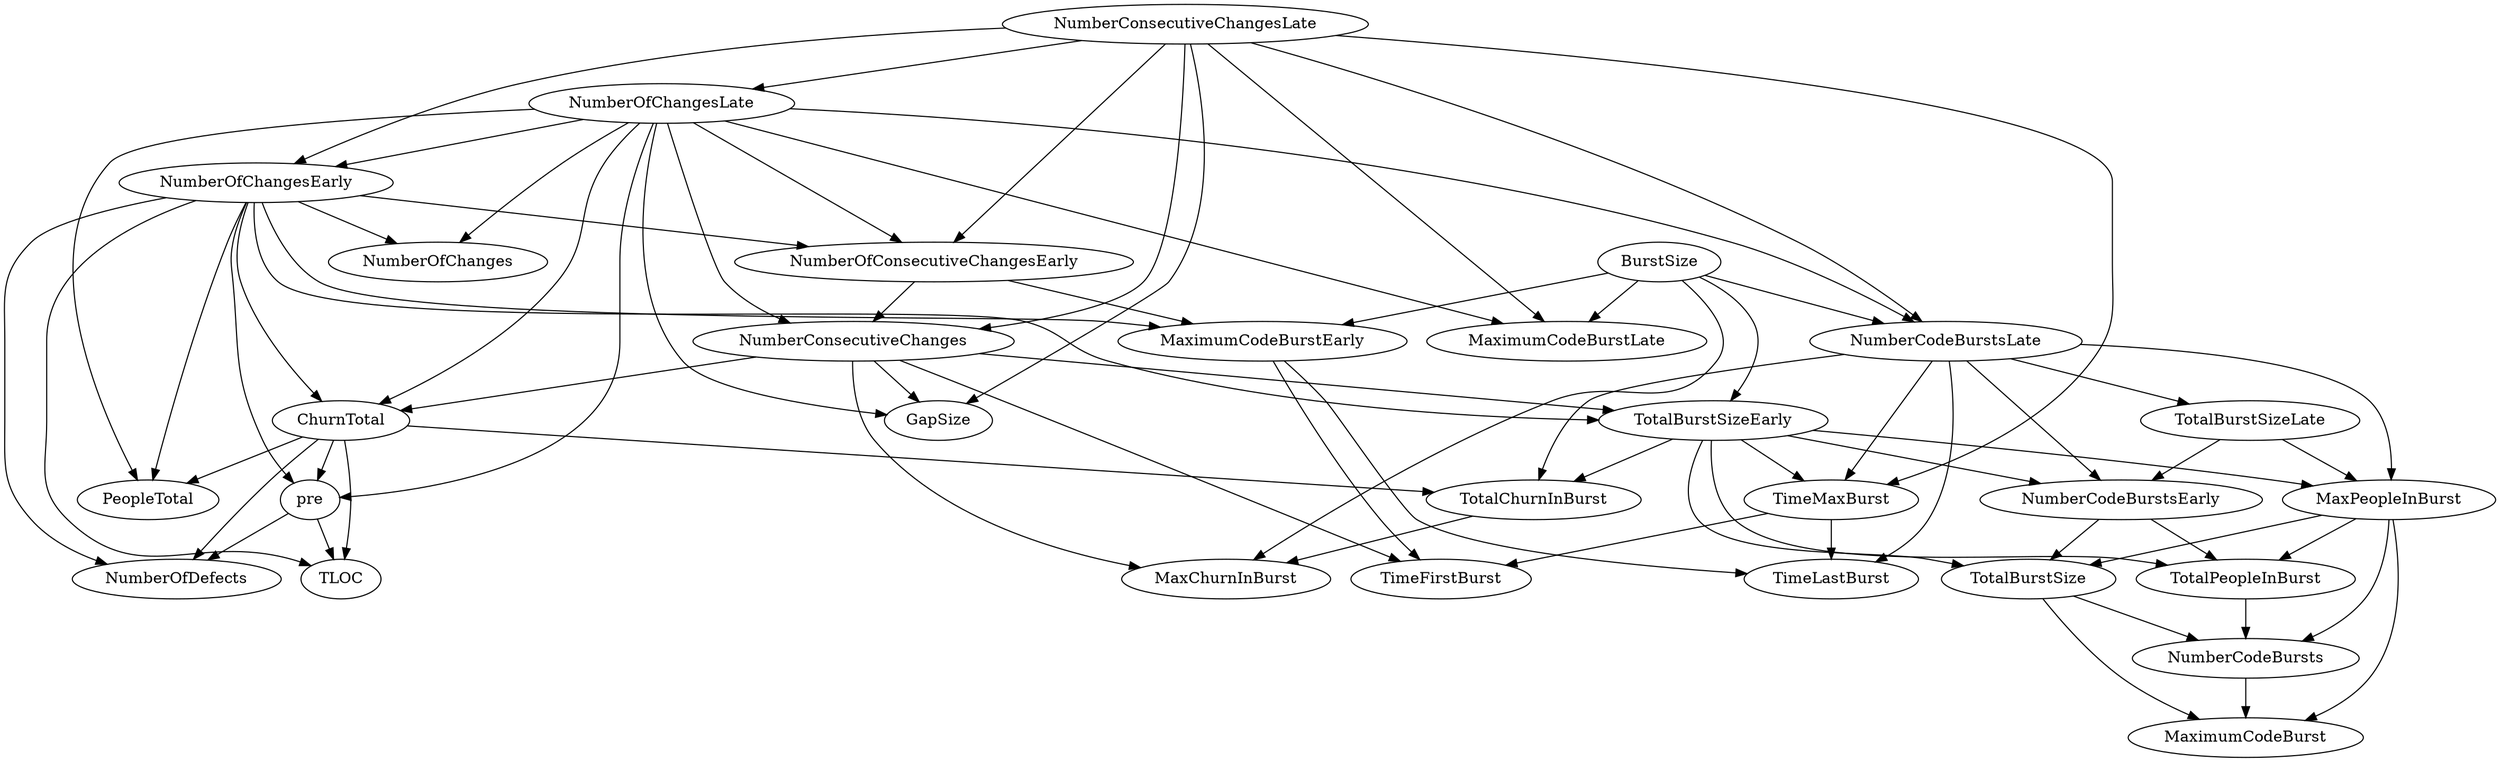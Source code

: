 digraph {
   TotalPeopleInBurst;
   MaximumCodeBurstLate;
   NumberOfChanges;
   MaxPeopleInBurst;
   TotalBurstSizeLate;
   NumberCodeBurstsLate;
   NumberOfChangesLate;
   NumberOfChangesEarly;
   MaxChurnInBurst;
   MaximumCodeBurstEarly;
   NumberCodeBurstsEarly;
   TimeFirstBurst;
   TotalChurnInBurst;
   ChurnTotal;
   MaximumCodeBurst;
   NumberOfConsecutiveChangesEarly;
   NumberConsecutiveChangesLate;
   TotalBurstSizeEarly;
   TotalBurstSize;
   TimeMaxBurst;
   NumberConsecutiveChanges;
   TimeLastBurst;
   NumberCodeBursts;
   PeopleTotal;
   pre;
   NumberOfDefects;
   TLOC;
   GapSize;
   BurstSize;
   TotalPeopleInBurst -> NumberCodeBursts;
   MaxPeopleInBurst -> TotalPeopleInBurst;
   MaxPeopleInBurst -> MaximumCodeBurst;
   MaxPeopleInBurst -> TotalBurstSize;
   MaxPeopleInBurst -> NumberCodeBursts;
   TotalBurstSizeLate -> MaxPeopleInBurst;
   TotalBurstSizeLate -> NumberCodeBurstsEarly;
   NumberCodeBurstsLate -> MaxPeopleInBurst;
   NumberCodeBurstsLate -> TotalBurstSizeLate;
   NumberCodeBurstsLate -> NumberCodeBurstsEarly;
   NumberCodeBurstsLate -> TotalChurnInBurst;
   NumberCodeBurstsLate -> TimeMaxBurst;
   NumberCodeBurstsLate -> TimeLastBurst;
   NumberOfChangesLate -> MaximumCodeBurstLate;
   NumberOfChangesLate -> NumberOfChanges;
   NumberOfChangesLate -> NumberCodeBurstsLate;
   NumberOfChangesLate -> NumberOfChangesEarly;
   NumberOfChangesLate -> ChurnTotal;
   NumberOfChangesLate -> NumberOfConsecutiveChangesEarly;
   NumberOfChangesLate -> NumberConsecutiveChanges;
   NumberOfChangesLate -> PeopleTotal;
   NumberOfChangesLate -> pre;
   NumberOfChangesLate -> GapSize;
   NumberOfChangesEarly -> NumberOfChanges;
   NumberOfChangesEarly -> MaximumCodeBurstEarly;
   NumberOfChangesEarly -> ChurnTotal;
   NumberOfChangesEarly -> NumberOfConsecutiveChangesEarly;
   NumberOfChangesEarly -> TotalBurstSizeEarly;
   NumberOfChangesEarly -> PeopleTotal;
   NumberOfChangesEarly -> pre;
   NumberOfChangesEarly -> NumberOfDefects;
   NumberOfChangesEarly -> TLOC;
   MaximumCodeBurstEarly -> TimeFirstBurst;
   MaximumCodeBurstEarly -> TimeLastBurst;
   NumberCodeBurstsEarly -> TotalPeopleInBurst;
   NumberCodeBurstsEarly -> TotalBurstSize;
   TotalChurnInBurst -> MaxChurnInBurst;
   ChurnTotal -> TotalChurnInBurst;
   ChurnTotal -> PeopleTotal;
   ChurnTotal -> pre;
   ChurnTotal -> NumberOfDefects;
   ChurnTotal -> TLOC;
   NumberOfConsecutiveChangesEarly -> MaximumCodeBurstEarly;
   NumberOfConsecutiveChangesEarly -> NumberConsecutiveChanges;
   NumberConsecutiveChangesLate -> MaximumCodeBurstLate;
   NumberConsecutiveChangesLate -> NumberCodeBurstsLate;
   NumberConsecutiveChangesLate -> NumberOfChangesLate;
   NumberConsecutiveChangesLate -> NumberOfChangesEarly;
   NumberConsecutiveChangesLate -> NumberOfConsecutiveChangesEarly;
   NumberConsecutiveChangesLate -> TimeMaxBurst;
   NumberConsecutiveChangesLate -> NumberConsecutiveChanges;
   NumberConsecutiveChangesLate -> GapSize;
   TotalBurstSizeEarly -> TotalPeopleInBurst;
   TotalBurstSizeEarly -> MaxPeopleInBurst;
   TotalBurstSizeEarly -> NumberCodeBurstsEarly;
   TotalBurstSizeEarly -> TotalChurnInBurst;
   TotalBurstSizeEarly -> TotalBurstSize;
   TotalBurstSizeEarly -> TimeMaxBurst;
   TotalBurstSize -> MaximumCodeBurst;
   TotalBurstSize -> NumberCodeBursts;
   TimeMaxBurst -> TimeFirstBurst;
   TimeMaxBurst -> TimeLastBurst;
   NumberConsecutiveChanges -> MaxChurnInBurst;
   NumberConsecutiveChanges -> TimeFirstBurst;
   NumberConsecutiveChanges -> ChurnTotal;
   NumberConsecutiveChanges -> TotalBurstSizeEarly;
   NumberConsecutiveChanges -> GapSize;
   NumberCodeBursts -> MaximumCodeBurst;
   pre -> NumberOfDefects;
   pre -> TLOC;
   BurstSize -> MaximumCodeBurstLate;
   BurstSize -> NumberCodeBurstsLate;
   BurstSize -> MaxChurnInBurst;
   BurstSize -> MaximumCodeBurstEarly;
   BurstSize -> TotalBurstSizeEarly;
}
